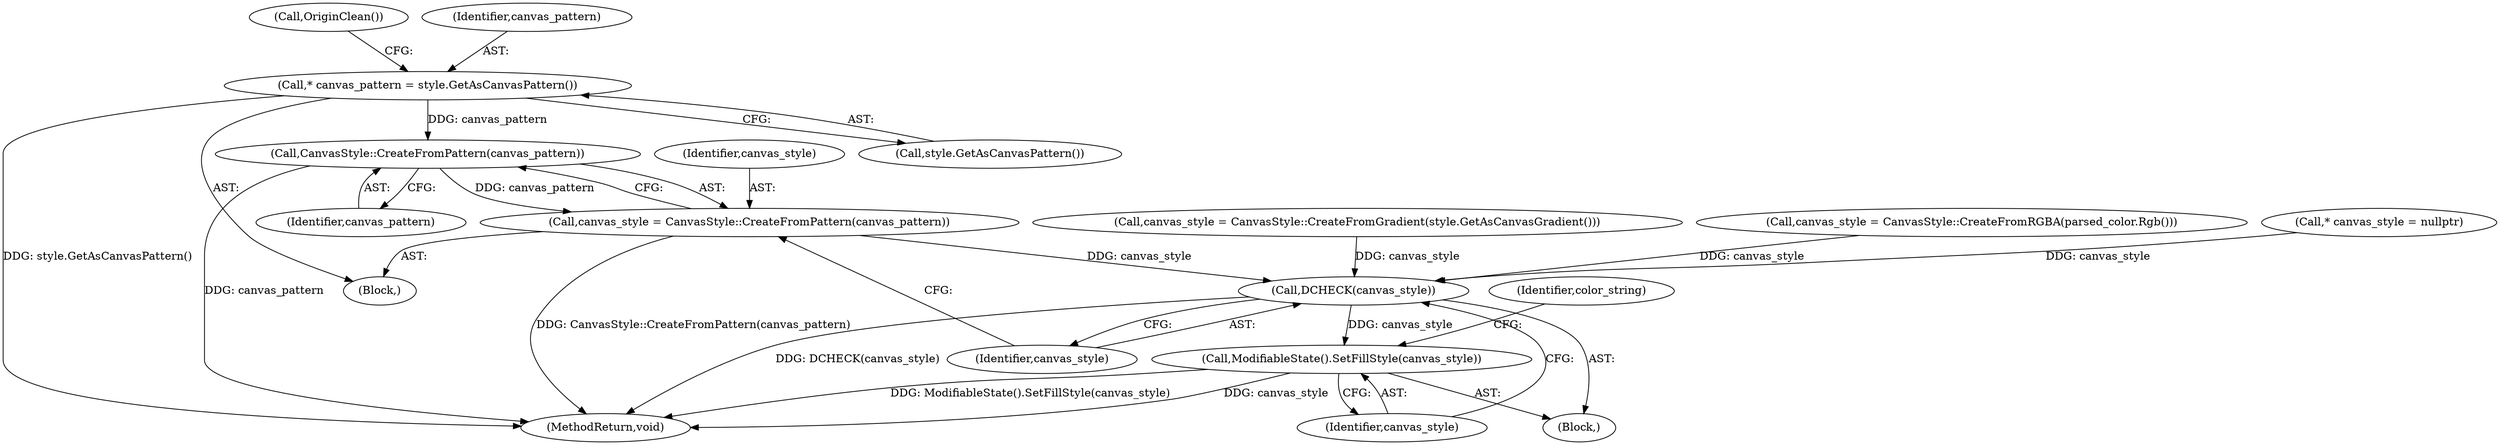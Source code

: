 digraph "0_Chrome_6ed26f014f76f10e76e80636027a2db9dcbe1664_3@pointer" {
"1000157" [label="(Call,* canvas_pattern = style.GetAsCanvasPattern())"];
"1000174" [label="(Call,CanvasStyle::CreateFromPattern(canvas_pattern))"];
"1000172" [label="(Call,canvas_style = CanvasStyle::CreateFromPattern(canvas_pattern))"];
"1000176" [label="(Call,DCHECK(canvas_style))"];
"1000178" [label="(Call,ModifiableState().SetFillStyle(canvas_style))"];
"1000183" [label="(MethodReturn,void)"];
"1000179" [label="(Identifier,canvas_style)"];
"1000178" [label="(Call,ModifiableState().SetFillStyle(canvas_style))"];
"1000155" [label="(Block,)"];
"1000157" [label="(Call,* canvas_pattern = style.GetAsCanvasPattern())"];
"1000176" [label="(Call,DCHECK(canvas_style))"];
"1000174" [label="(Call,CanvasStyle::CreateFromPattern(canvas_pattern))"];
"1000175" [label="(Identifier,canvas_pattern)"];
"1000159" [label="(Call,style.GetAsCanvasPattern())"];
"1000140" [label="(Call,canvas_style = CanvasStyle::CreateFromRGBA(parsed_color.Rgb()))"];
"1000162" [label="(Call,OriginClean())"];
"1000173" [label="(Identifier,canvas_style)"];
"1000109" [label="(Call,* canvas_style = nullptr)"];
"1000158" [label="(Identifier,canvas_pattern)"];
"1000172" [label="(Call,canvas_style = CanvasStyle::CreateFromPattern(canvas_pattern))"];
"1000102" [label="(Block,)"];
"1000148" [label="(Call,canvas_style = CanvasStyle::CreateFromGradient(style.GetAsCanvasGradient()))"];
"1000177" [label="(Identifier,canvas_style)"];
"1000181" [label="(Identifier,color_string)"];
"1000157" -> "1000155"  [label="AST: "];
"1000157" -> "1000159"  [label="CFG: "];
"1000158" -> "1000157"  [label="AST: "];
"1000159" -> "1000157"  [label="AST: "];
"1000162" -> "1000157"  [label="CFG: "];
"1000157" -> "1000183"  [label="DDG: style.GetAsCanvasPattern()"];
"1000157" -> "1000174"  [label="DDG: canvas_pattern"];
"1000174" -> "1000172"  [label="AST: "];
"1000174" -> "1000175"  [label="CFG: "];
"1000175" -> "1000174"  [label="AST: "];
"1000172" -> "1000174"  [label="CFG: "];
"1000174" -> "1000183"  [label="DDG: canvas_pattern"];
"1000174" -> "1000172"  [label="DDG: canvas_pattern"];
"1000172" -> "1000155"  [label="AST: "];
"1000173" -> "1000172"  [label="AST: "];
"1000177" -> "1000172"  [label="CFG: "];
"1000172" -> "1000183"  [label="DDG: CanvasStyle::CreateFromPattern(canvas_pattern)"];
"1000172" -> "1000176"  [label="DDG: canvas_style"];
"1000176" -> "1000102"  [label="AST: "];
"1000176" -> "1000177"  [label="CFG: "];
"1000177" -> "1000176"  [label="AST: "];
"1000179" -> "1000176"  [label="CFG: "];
"1000176" -> "1000183"  [label="DDG: DCHECK(canvas_style)"];
"1000140" -> "1000176"  [label="DDG: canvas_style"];
"1000148" -> "1000176"  [label="DDG: canvas_style"];
"1000109" -> "1000176"  [label="DDG: canvas_style"];
"1000176" -> "1000178"  [label="DDG: canvas_style"];
"1000178" -> "1000102"  [label="AST: "];
"1000178" -> "1000179"  [label="CFG: "];
"1000179" -> "1000178"  [label="AST: "];
"1000181" -> "1000178"  [label="CFG: "];
"1000178" -> "1000183"  [label="DDG: ModifiableState().SetFillStyle(canvas_style)"];
"1000178" -> "1000183"  [label="DDG: canvas_style"];
}
